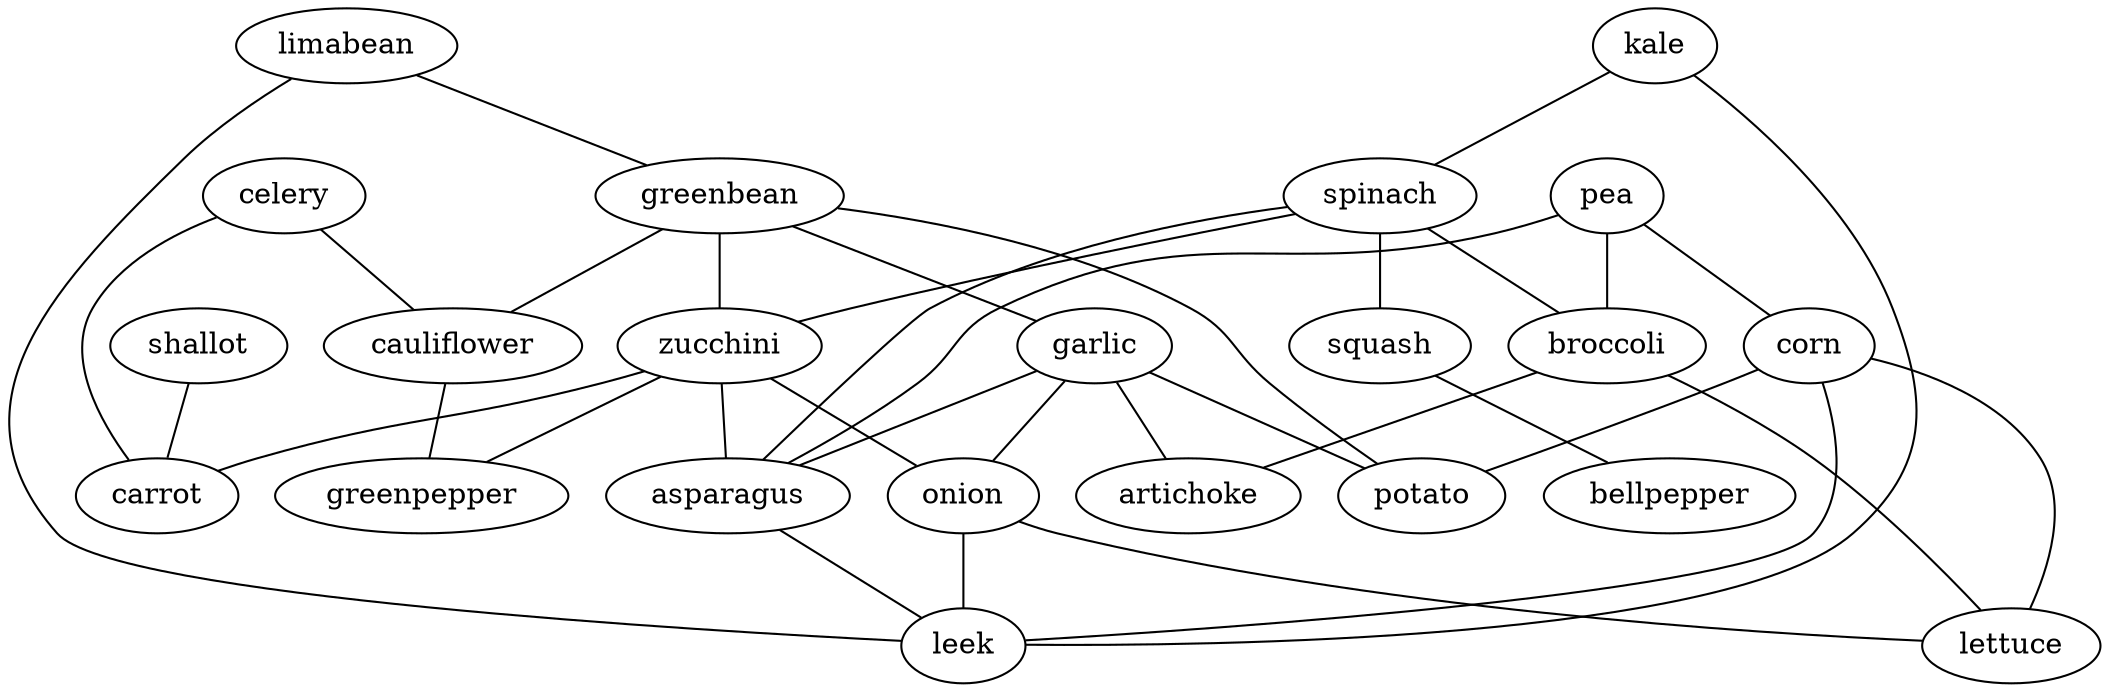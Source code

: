 strict graph G {
kale;
limabean;
spinach;
greenbean;
celery;
pea;
zucchini;
cauliflower;
shallot;
corn;
squash;
garlic;
broccoli;
bellpepper;
onion;
lettuce;
asparagus;
potato;
leek;
carrot;
greenpepper;
artichoke;
kale -- leek  [weight=1];
kale -- spinach  [weight=1];
limabean -- leek  [weight=1];
limabean -- greenbean  [weight=1];
spinach -- asparagus  [weight=1];
spinach -- squash  [weight=1];
spinach -- broccoli  [weight=1];
spinach -- zucchini  [weight=1];
greenbean -- cauliflower  [weight=1];
greenbean -- potato  [weight=1];
greenbean -- garlic  [weight=1];
greenbean -- zucchini  [weight=1];
celery -- carrot  [weight=1];
celery -- cauliflower  [weight=1];
pea -- asparagus  [weight=1];
pea -- corn  [weight=1];
pea -- broccoli  [weight=1];
zucchini -- onion  [weight=1];
zucchini -- asparagus  [weight=1];
zucchini -- carrot  [weight=1];
zucchini -- greenpepper  [weight=1];
cauliflower -- greenpepper  [weight=1];
shallot -- carrot  [weight=1];
corn -- lettuce  [weight=1];
corn -- potato  [weight=1];
corn -- leek  [weight=1];
squash -- bellpepper  [weight=1];
garlic -- onion  [weight=1];
garlic -- potato  [weight=1];
garlic -- asparagus  [weight=1];
garlic -- artichoke  [weight=1];
broccoli -- lettuce  [weight=1];
broccoli -- artichoke  [weight=1];
onion -- lettuce  [weight=1];
onion -- leek  [weight=1];
asparagus -- leek  [weight=1];
}
